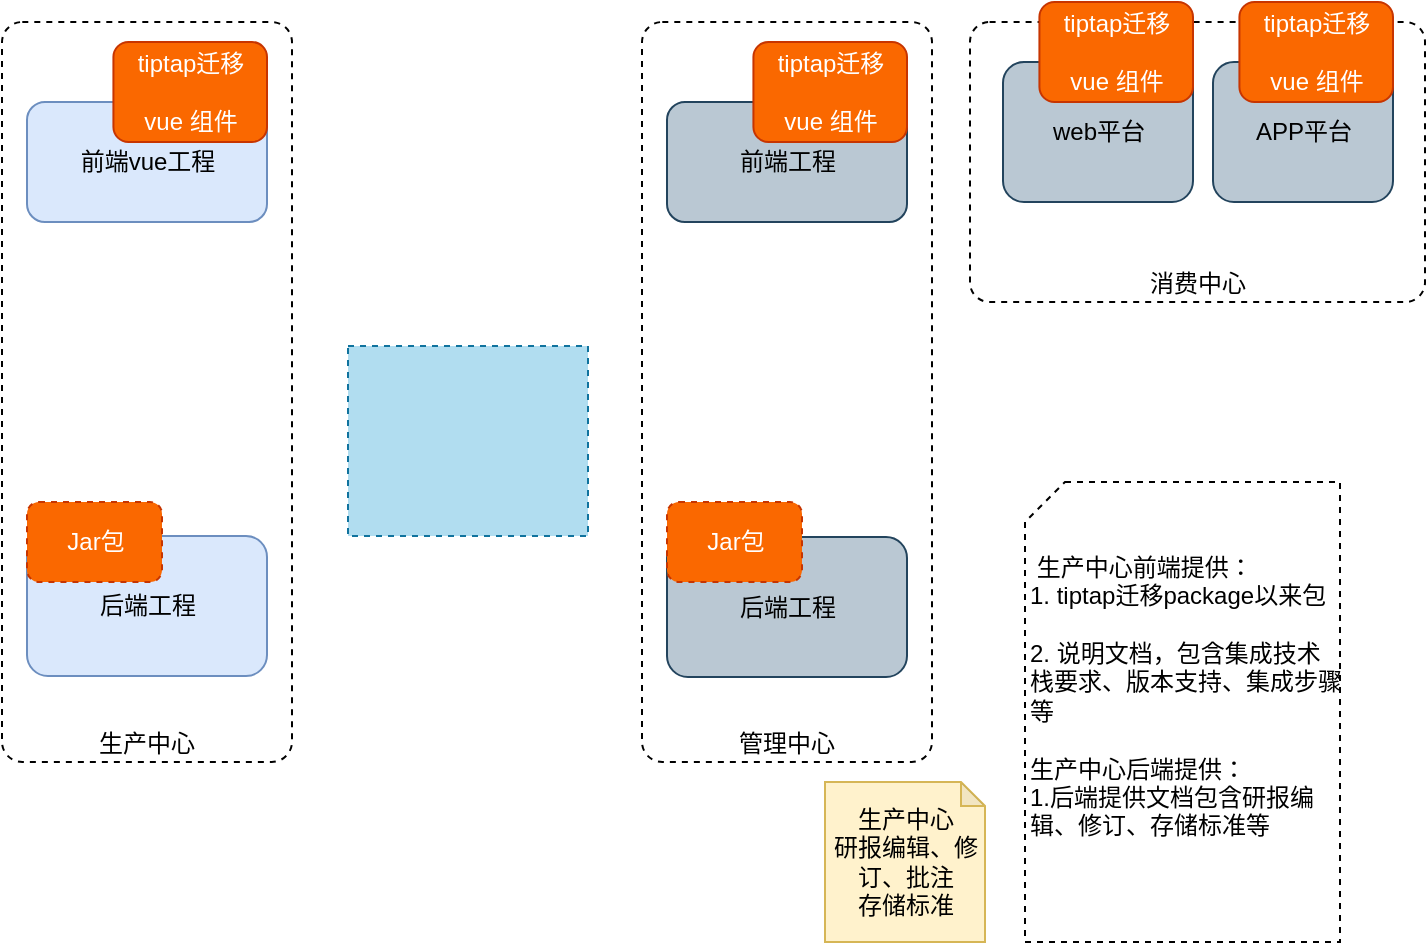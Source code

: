 <mxfile version="20.8.16" type="github">
  <diagram id="C5RBs43oDa-KdzZeNtuy" name="Page-1">
    <mxGraphModel dx="824" dy="561" grid="1" gridSize="10" guides="1" tooltips="1" connect="1" arrows="1" fold="1" page="1" pageScale="1" pageWidth="827" pageHeight="1169" math="0" shadow="0">
      <root>
        <mxCell id="WIyWlLk6GJQsqaUBKTNV-0" />
        <mxCell id="WIyWlLk6GJQsqaUBKTNV-1" parent="WIyWlLk6GJQsqaUBKTNV-0" />
        <mxCell id="l_-BqYWKeUryHRCesAHR-17" value="消费中心" style="rounded=1;whiteSpace=wrap;html=1;fontSize=12;glass=0;strokeWidth=1;shadow=0;labelBackgroundColor=none;fillColor=none;verticalAlign=bottom;arcSize=7;dashed=1;" vertex="1" parent="WIyWlLk6GJQsqaUBKTNV-1">
          <mxGeometry x="614" y="30" width="227.5" height="140" as="geometry" />
        </mxCell>
        <mxCell id="l_-BqYWKeUryHRCesAHR-16" value="管理中心" style="rounded=1;whiteSpace=wrap;html=1;fontSize=12;glass=0;strokeWidth=1;shadow=0;labelBackgroundColor=none;fillColor=none;verticalAlign=bottom;arcSize=7;dashed=1;" vertex="1" parent="WIyWlLk6GJQsqaUBKTNV-1">
          <mxGeometry x="450" y="30" width="145" height="370" as="geometry" />
        </mxCell>
        <mxCell id="WIyWlLk6GJQsqaUBKTNV-3" value="生产中心" style="rounded=1;whiteSpace=wrap;html=1;fontSize=12;glass=0;strokeWidth=1;shadow=0;labelBackgroundColor=none;fillColor=none;verticalAlign=bottom;arcSize=7;dashed=1;" parent="WIyWlLk6GJQsqaUBKTNV-1" vertex="1">
          <mxGeometry x="130" y="30" width="145" height="370" as="geometry" />
        </mxCell>
        <mxCell id="yMlvhr82IjSgIiDCawbg-2" value="后端工程" style="rounded=1;whiteSpace=wrap;html=1;fillColor=#dae8fc;strokeColor=#6c8ebf;verticalAlign=middle;" parent="WIyWlLk6GJQsqaUBKTNV-1" vertex="1">
          <mxGeometry x="142.5" y="287" width="120" height="70" as="geometry" />
        </mxCell>
        <mxCell id="yMlvhr82IjSgIiDCawbg-1" value="前端vue工程" style="rounded=1;whiteSpace=wrap;html=1;fillColor=#dae8fc;strokeColor=#6c8ebf;" parent="WIyWlLk6GJQsqaUBKTNV-1" vertex="1">
          <mxGeometry x="142.5" y="70" width="120" height="60" as="geometry" />
        </mxCell>
        <mxCell id="DzplGdxmA9fShSmXFP6H-3" value="tiptap迁移&lt;br&gt;&lt;br&gt;vue 组件" style="rounded=1;whiteSpace=wrap;html=1;fillColor=#fa6800;strokeColor=#C73500;verticalAlign=middle;fontColor=#ffffff;" parent="WIyWlLk6GJQsqaUBKTNV-1" vertex="1">
          <mxGeometry x="185.71" y="40" width="76.79" height="50" as="geometry" />
        </mxCell>
        <mxCell id="DzplGdxmA9fShSmXFP6H-9" value="前端工程" style="rounded=1;whiteSpace=wrap;html=1;fillColor=#bac8d3;strokeColor=#23445d;" parent="WIyWlLk6GJQsqaUBKTNV-1" vertex="1">
          <mxGeometry x="462.5" y="70" width="120" height="60" as="geometry" />
        </mxCell>
        <mxCell id="DzplGdxmA9fShSmXFP6H-10" value="后端工程" style="rounded=1;whiteSpace=wrap;html=1;fillColor=#bac8d3;strokeColor=#23445d;" parent="WIyWlLk6GJQsqaUBKTNV-1" vertex="1">
          <mxGeometry x="462.5" y="287.5" width="120" height="70" as="geometry" />
        </mxCell>
        <mxCell id="DzplGdxmA9fShSmXFP6H-27" value="web平台" style="rounded=1;whiteSpace=wrap;html=1;fillColor=#bac8d3;strokeColor=#23445d;" parent="WIyWlLk6GJQsqaUBKTNV-1" vertex="1">
          <mxGeometry x="630.5" y="50" width="95" height="70" as="geometry" />
        </mxCell>
        <mxCell id="DzplGdxmA9fShSmXFP6H-28" value="APP平台" style="rounded=1;whiteSpace=wrap;html=1;fillColor=#bac8d3;strokeColor=#23445d;" parent="WIyWlLk6GJQsqaUBKTNV-1" vertex="1">
          <mxGeometry x="735.5" y="50" width="90" height="70" as="geometry" />
        </mxCell>
        <mxCell id="l_-BqYWKeUryHRCesAHR-0" value="&lt;br&gt;&lt;br&gt;&amp;nbsp;生产中心前端提供：&lt;br&gt;1. tiptap迁移package以来包&lt;br&gt;&lt;br&gt;2. 说明文档，包含集成技术栈要求、版本支持、集成步骤等&lt;br&gt;&lt;br&gt;生产中心后端提供：&lt;br&gt;1.后端提供文档包含研报编辑、修订、存储标准等" style="shape=card;whiteSpace=wrap;html=1;dashed=1;size=20;verticalAlign=top;align=left;" vertex="1" parent="WIyWlLk6GJQsqaUBKTNV-1">
          <mxGeometry x="641.5" y="260" width="157.5" height="230" as="geometry" />
        </mxCell>
        <mxCell id="l_-BqYWKeUryHRCesAHR-1" value="生产中心&lt;br&gt;研报编辑、修订、批注&lt;br&gt;存储标准" style="shape=note;whiteSpace=wrap;html=1;backgroundOutline=1;darkOpacity=0.05;size=12;fillColor=#fff2cc;strokeColor=#d6b656;" vertex="1" parent="WIyWlLk6GJQsqaUBKTNV-1">
          <mxGeometry x="541.5" y="410" width="80" height="80" as="geometry" />
        </mxCell>
        <mxCell id="l_-BqYWKeUryHRCesAHR-27" value="Jar包" style="rounded=1;whiteSpace=wrap;html=1;dashed=1;sketch=0;fillColor=#fa6800;fontColor=#ffffff;strokeColor=#C73500;" vertex="1" parent="WIyWlLk6GJQsqaUBKTNV-1">
          <mxGeometry x="142.5" y="270" width="67.5" height="40" as="geometry" />
        </mxCell>
        <mxCell id="l_-BqYWKeUryHRCesAHR-32" value="tiptap迁移&lt;br&gt;&lt;br&gt;vue 组件" style="rounded=1;whiteSpace=wrap;html=1;fillColor=#fa6800;strokeColor=#C73500;verticalAlign=middle;fontColor=#ffffff;" vertex="1" parent="WIyWlLk6GJQsqaUBKTNV-1">
          <mxGeometry x="505.71" y="40" width="76.79" height="50" as="geometry" />
        </mxCell>
        <mxCell id="l_-BqYWKeUryHRCesAHR-33" value="tiptap迁移&lt;br&gt;&lt;br&gt;vue 组件" style="rounded=1;whiteSpace=wrap;html=1;fillColor=#fa6800;strokeColor=#C73500;verticalAlign=middle;fontColor=#ffffff;" vertex="1" parent="WIyWlLk6GJQsqaUBKTNV-1">
          <mxGeometry x="648.71" y="20" width="76.79" height="50" as="geometry" />
        </mxCell>
        <mxCell id="l_-BqYWKeUryHRCesAHR-34" value="tiptap迁移&lt;br&gt;&lt;br&gt;vue 组件" style="rounded=1;whiteSpace=wrap;html=1;fillColor=#fa6800;strokeColor=#C73500;verticalAlign=middle;fontColor=#ffffff;" vertex="1" parent="WIyWlLk6GJQsqaUBKTNV-1">
          <mxGeometry x="748.71" y="20" width="76.79" height="50" as="geometry" />
        </mxCell>
        <mxCell id="l_-BqYWKeUryHRCesAHR-35" value="Jar包" style="rounded=1;whiteSpace=wrap;html=1;dashed=1;sketch=0;fillColor=#fa6800;fontColor=#ffffff;strokeColor=#C73500;" vertex="1" parent="WIyWlLk6GJQsqaUBKTNV-1">
          <mxGeometry x="462.5" y="270" width="67.5" height="40" as="geometry" />
        </mxCell>
        <mxCell id="l_-BqYWKeUryHRCesAHR-40" value="" style="rounded=0;whiteSpace=wrap;html=1;dashed=1;sketch=0;fillColor=#b1ddf0;strokeColor=#10739e;" vertex="1" parent="WIyWlLk6GJQsqaUBKTNV-1">
          <mxGeometry x="303" y="192" width="120" height="95" as="geometry" />
        </mxCell>
      </root>
    </mxGraphModel>
  </diagram>
</mxfile>
